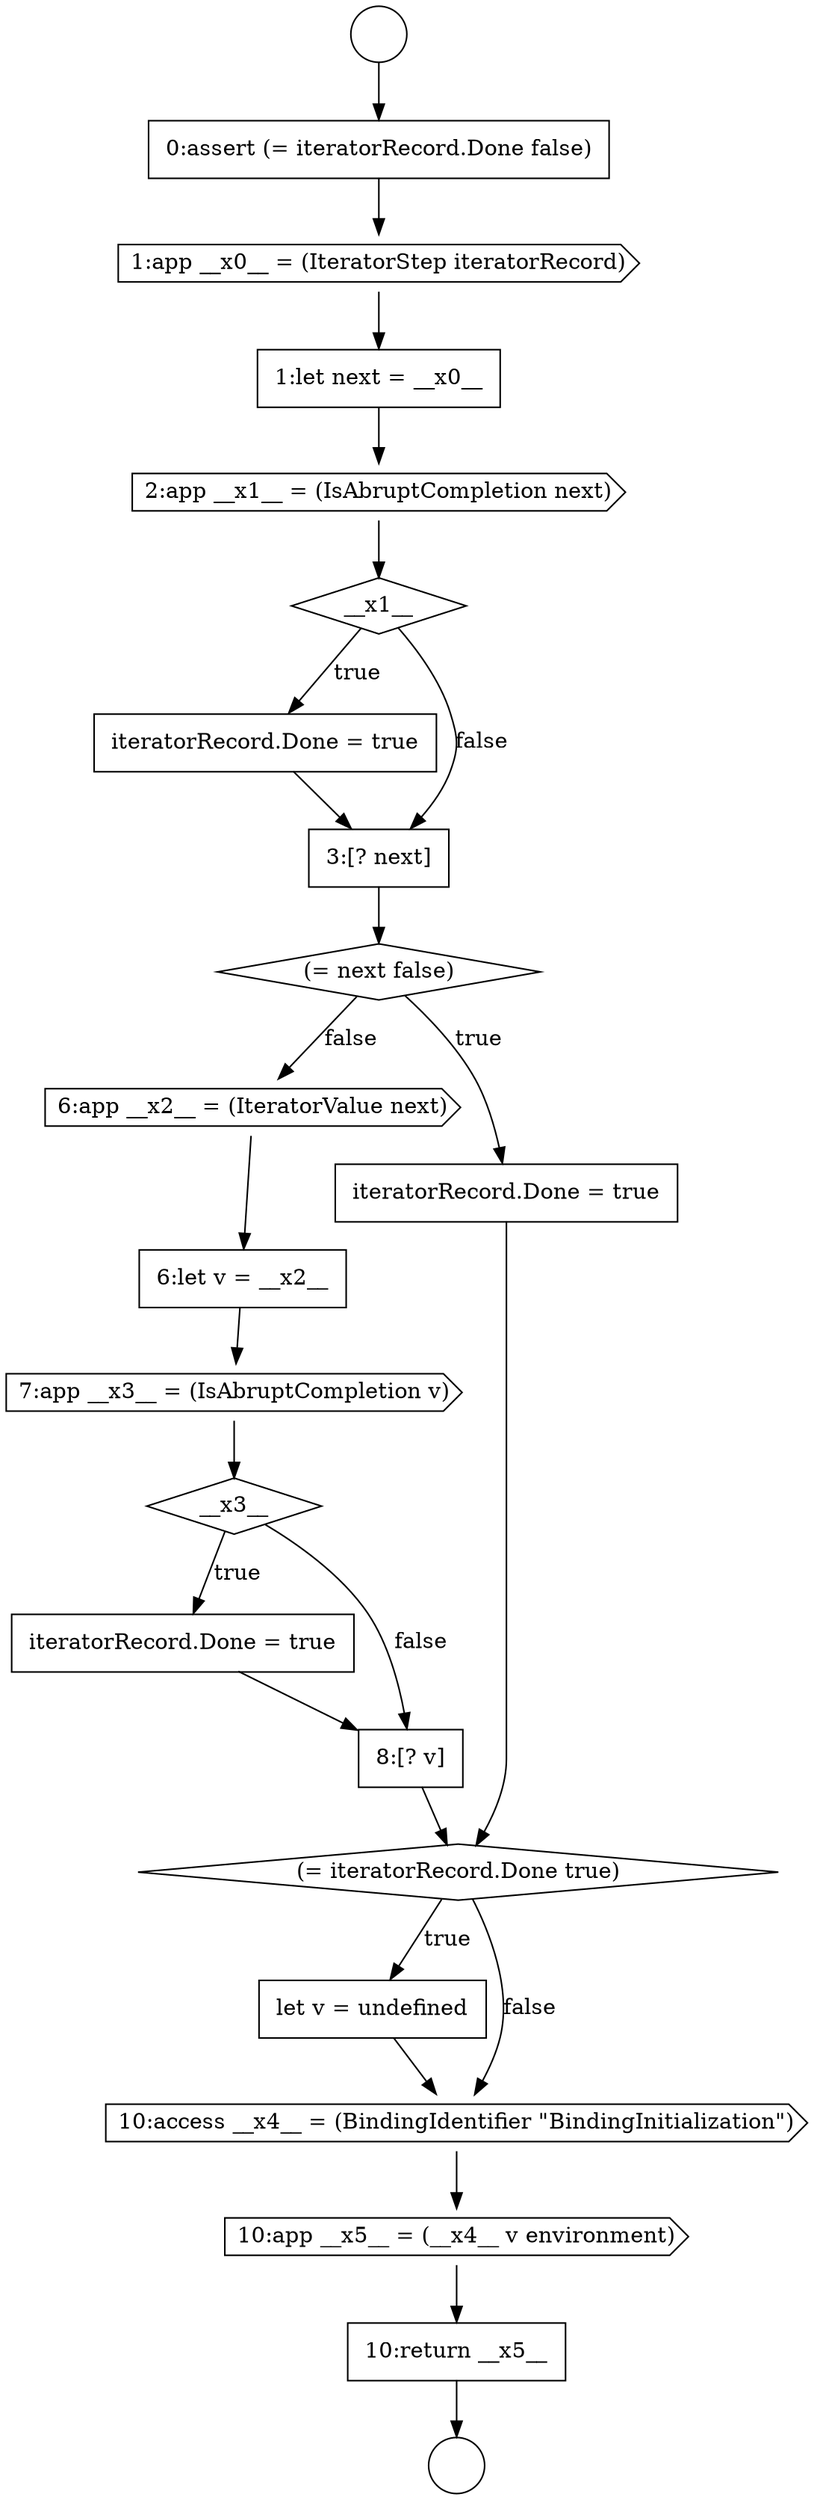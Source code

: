 digraph {
  node8563 [shape=diamond, label=<<font color="black">__x1__</font>> color="black" fillcolor="white" style=filled]
  node8568 [shape=cds, label=<<font color="black">6:app __x2__ = (IteratorValue next)</font>> color="black" fillcolor="white" style=filled]
  node8578 [shape=none, margin=0, label=<<font color="black">
    <table border="0" cellborder="1" cellspacing="0" cellpadding="10">
      <tr><td align="left">10:return __x5__</td></tr>
    </table>
  </font>> color="black" fillcolor="white" style=filled]
  node8575 [shape=none, margin=0, label=<<font color="black">
    <table border="0" cellborder="1" cellspacing="0" cellpadding="10">
      <tr><td align="left">let v = undefined</td></tr>
    </table>
  </font>> color="black" fillcolor="white" style=filled]
  node8577 [shape=cds, label=<<font color="black">10:app __x5__ = (__x4__ v environment)</font>> color="black" fillcolor="white" style=filled]
  node8576 [shape=cds, label=<<font color="black">10:access __x4__ = (BindingIdentifier &quot;BindingInitialization&quot;)</font>> color="black" fillcolor="white" style=filled]
  node8559 [shape=none, margin=0, label=<<font color="black">
    <table border="0" cellborder="1" cellspacing="0" cellpadding="10">
      <tr><td align="left">0:assert (= iteratorRecord.Done false)</td></tr>
    </table>
  </font>> color="black" fillcolor="white" style=filled]
  node8566 [shape=diamond, label=<<font color="black">(= next false)</font>> color="black" fillcolor="white" style=filled]
  node8561 [shape=none, margin=0, label=<<font color="black">
    <table border="0" cellborder="1" cellspacing="0" cellpadding="10">
      <tr><td align="left">1:let next = __x0__</td></tr>
    </table>
  </font>> color="black" fillcolor="white" style=filled]
  node8569 [shape=none, margin=0, label=<<font color="black">
    <table border="0" cellborder="1" cellspacing="0" cellpadding="10">
      <tr><td align="left">6:let v = __x2__</td></tr>
    </table>
  </font>> color="black" fillcolor="white" style=filled]
  node8574 [shape=diamond, label=<<font color="black">(= iteratorRecord.Done true)</font>> color="black" fillcolor="white" style=filled]
  node8557 [shape=circle label=" " color="black" fillcolor="white" style=filled]
  node8570 [shape=cds, label=<<font color="black">7:app __x3__ = (IsAbruptCompletion v)</font>> color="black" fillcolor="white" style=filled]
  node8571 [shape=diamond, label=<<font color="black">__x3__</font>> color="black" fillcolor="white" style=filled]
  node8558 [shape=circle label=" " color="black" fillcolor="white" style=filled]
  node8562 [shape=cds, label=<<font color="black">2:app __x1__ = (IsAbruptCompletion next)</font>> color="black" fillcolor="white" style=filled]
  node8567 [shape=none, margin=0, label=<<font color="black">
    <table border="0" cellborder="1" cellspacing="0" cellpadding="10">
      <tr><td align="left">iteratorRecord.Done = true</td></tr>
    </table>
  </font>> color="black" fillcolor="white" style=filled]
  node8572 [shape=none, margin=0, label=<<font color="black">
    <table border="0" cellborder="1" cellspacing="0" cellpadding="10">
      <tr><td align="left">iteratorRecord.Done = true</td></tr>
    </table>
  </font>> color="black" fillcolor="white" style=filled]
  node8573 [shape=none, margin=0, label=<<font color="black">
    <table border="0" cellborder="1" cellspacing="0" cellpadding="10">
      <tr><td align="left">8:[? v]</td></tr>
    </table>
  </font>> color="black" fillcolor="white" style=filled]
  node8560 [shape=cds, label=<<font color="black">1:app __x0__ = (IteratorStep iteratorRecord)</font>> color="black" fillcolor="white" style=filled]
  node8564 [shape=none, margin=0, label=<<font color="black">
    <table border="0" cellborder="1" cellspacing="0" cellpadding="10">
      <tr><td align="left">iteratorRecord.Done = true</td></tr>
    </table>
  </font>> color="black" fillcolor="white" style=filled]
  node8565 [shape=none, margin=0, label=<<font color="black">
    <table border="0" cellborder="1" cellspacing="0" cellpadding="10">
      <tr><td align="left">3:[? next]</td></tr>
    </table>
  </font>> color="black" fillcolor="white" style=filled]
  node8562 -> node8563 [ color="black"]
  node8573 -> node8574 [ color="black"]
  node8563 -> node8564 [label=<<font color="black">true</font>> color="black"]
  node8563 -> node8565 [label=<<font color="black">false</font>> color="black"]
  node8576 -> node8577 [ color="black"]
  node8566 -> node8567 [label=<<font color="black">true</font>> color="black"]
  node8566 -> node8568 [label=<<font color="black">false</font>> color="black"]
  node8575 -> node8576 [ color="black"]
  node8571 -> node8572 [label=<<font color="black">true</font>> color="black"]
  node8571 -> node8573 [label=<<font color="black">false</font>> color="black"]
  node8572 -> node8573 [ color="black"]
  node8561 -> node8562 [ color="black"]
  node8560 -> node8561 [ color="black"]
  node8577 -> node8578 [ color="black"]
  node8559 -> node8560 [ color="black"]
  node8557 -> node8559 [ color="black"]
  node8565 -> node8566 [ color="black"]
  node8570 -> node8571 [ color="black"]
  node8569 -> node8570 [ color="black"]
  node8574 -> node8575 [label=<<font color="black">true</font>> color="black"]
  node8574 -> node8576 [label=<<font color="black">false</font>> color="black"]
  node8564 -> node8565 [ color="black"]
  node8578 -> node8558 [ color="black"]
  node8567 -> node8574 [ color="black"]
  node8568 -> node8569 [ color="black"]
}
